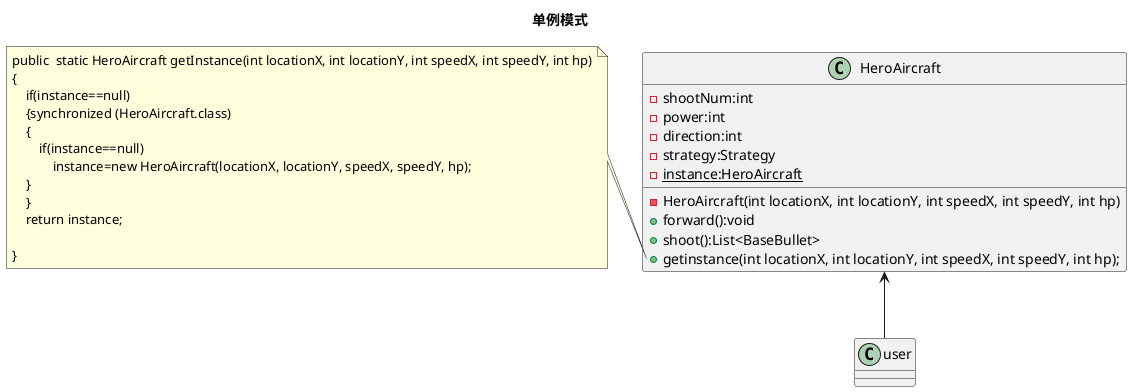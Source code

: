@startuml
'https://plantuml.com/class-diagram
title 单例模式
class HeroAircraft {
    - shootNum:int
    - power:int
    - direction:int
    - strategy:Strategy
    -{static}instance:HeroAircraft
    - HeroAircraft(int locationX, int locationY, int speedX, int speedY, int hp)
    + forward():void
    + shoot():List<BaseBullet>
    +getinstance(int locationX, int locationY, int speedX, int speedY, int hp);
}
class user
{
}
note left of HeroAircraft::getinstance
    public  static HeroAircraft getInstance(int locationX, int locationY, int speedX, int speedY, int hp)
    {
        if(instance==null)
        {synchronized (HeroAircraft.class)
        {
            if(instance==null)
                instance=new HeroAircraft(locationX, locationY, speedX, speedY, hp);
        }
        }
        return instance;

    }
end note



HeroAircraft<-- user
@enduml